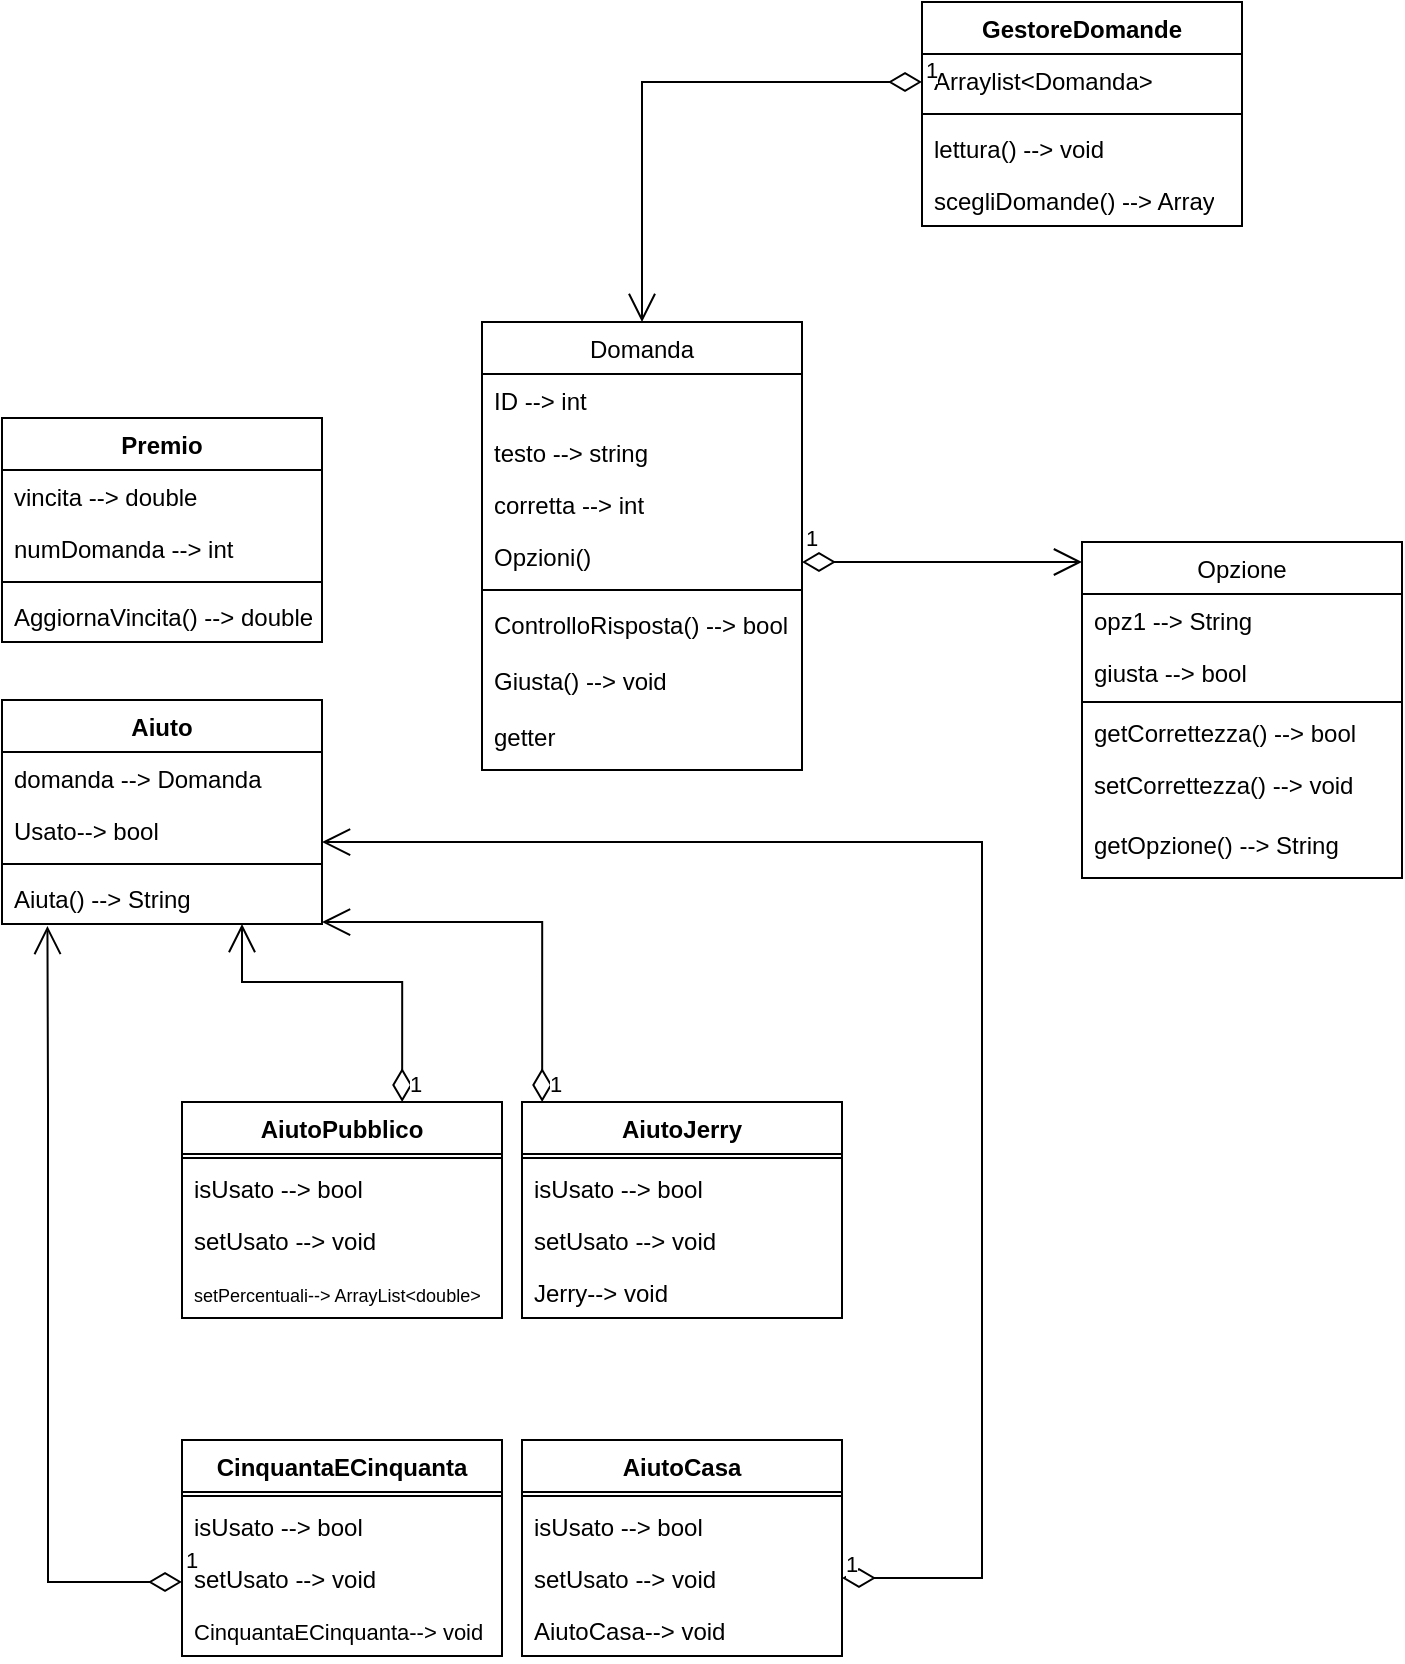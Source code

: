 <mxfile version="21.3.0" type="github">
  <diagram id="C5RBs43oDa-KdzZeNtuy" name="Page-1">
    <mxGraphModel dx="2390" dy="1327" grid="1" gridSize="10" guides="1" tooltips="1" connect="1" arrows="1" fold="1" page="1" pageScale="1" pageWidth="827" pageHeight="1169" math="0" shadow="0">
      <root>
        <mxCell id="WIyWlLk6GJQsqaUBKTNV-0" />
        <mxCell id="WIyWlLk6GJQsqaUBKTNV-1" parent="WIyWlLk6GJQsqaUBKTNV-0" />
        <mxCell id="zkfFHV4jXpPFQw0GAbJ--17" value="Domanda" style="swimlane;fontStyle=0;align=center;verticalAlign=top;childLayout=stackLayout;horizontal=1;startSize=26;horizontalStack=0;resizeParent=1;resizeLast=0;collapsible=1;marginBottom=0;rounded=0;shadow=0;strokeWidth=1;" parent="WIyWlLk6GJQsqaUBKTNV-1" vertex="1">
          <mxGeometry x="270" y="340" width="160" height="224" as="geometry">
            <mxRectangle x="550" y="140" width="160" height="26" as="alternateBounds" />
          </mxGeometry>
        </mxCell>
        <mxCell id="zkfFHV4jXpPFQw0GAbJ--18" value="ID --&gt; int" style="text;align=left;verticalAlign=top;spacingLeft=4;spacingRight=4;overflow=hidden;rotatable=0;points=[[0,0.5],[1,0.5]];portConstraint=eastwest;" parent="zkfFHV4jXpPFQw0GAbJ--17" vertex="1">
          <mxGeometry y="26" width="160" height="26" as="geometry" />
        </mxCell>
        <mxCell id="zkfFHV4jXpPFQw0GAbJ--19" value="testo --&gt; string" style="text;align=left;verticalAlign=top;spacingLeft=4;spacingRight=4;overflow=hidden;rotatable=0;points=[[0,0.5],[1,0.5]];portConstraint=eastwest;rounded=0;shadow=0;html=0;" parent="zkfFHV4jXpPFQw0GAbJ--17" vertex="1">
          <mxGeometry y="52" width="160" height="26" as="geometry" />
        </mxCell>
        <mxCell id="9fCN3s4zMLlLbzTa56p_-2" value="corretta --&gt; int" style="text;align=left;verticalAlign=top;spacingLeft=4;spacingRight=4;overflow=hidden;rotatable=0;points=[[0,0.5],[1,0.5]];portConstraint=eastwest;rounded=0;shadow=0;html=0;" parent="zkfFHV4jXpPFQw0GAbJ--17" vertex="1">
          <mxGeometry y="78" width="160" height="26" as="geometry" />
        </mxCell>
        <mxCell id="zkfFHV4jXpPFQw0GAbJ--20" value="Opzioni()" style="text;align=left;verticalAlign=top;spacingLeft=4;spacingRight=4;overflow=hidden;rotatable=0;points=[[0,0.5],[1,0.5]];portConstraint=eastwest;rounded=0;shadow=0;html=0;" parent="zkfFHV4jXpPFQw0GAbJ--17" vertex="1">
          <mxGeometry y="104" width="160" height="26" as="geometry" />
        </mxCell>
        <mxCell id="zkfFHV4jXpPFQw0GAbJ--23" value="" style="line;html=1;strokeWidth=1;align=left;verticalAlign=middle;spacingTop=-1;spacingLeft=3;spacingRight=3;rotatable=0;labelPosition=right;points=[];portConstraint=eastwest;" parent="zkfFHV4jXpPFQw0GAbJ--17" vertex="1">
          <mxGeometry y="130" width="160" height="8" as="geometry" />
        </mxCell>
        <mxCell id="zkfFHV4jXpPFQw0GAbJ--24" value="ControlloRisposta() --&gt; bool" style="text;align=left;verticalAlign=top;spacingLeft=4;spacingRight=4;overflow=hidden;rotatable=0;points=[[0,0.5],[1,0.5]];portConstraint=eastwest;" parent="zkfFHV4jXpPFQw0GAbJ--17" vertex="1">
          <mxGeometry y="138" width="160" height="28" as="geometry" />
        </mxCell>
        <mxCell id="9fCN3s4zMLlLbzTa56p_-0" value="Giusta() --&gt; void " style="text;align=left;verticalAlign=top;spacingLeft=4;spacingRight=4;overflow=hidden;rotatable=0;points=[[0,0.5],[1,0.5]];portConstraint=eastwest;" parent="zkfFHV4jXpPFQw0GAbJ--17" vertex="1">
          <mxGeometry y="166" width="160" height="28" as="geometry" />
        </mxCell>
        <mxCell id="IM52D3VcYmx-DJAXNfUQ-20" value="getter" style="text;align=left;verticalAlign=top;spacingLeft=4;spacingRight=4;overflow=hidden;rotatable=0;points=[[0,0.5],[1,0.5]];portConstraint=eastwest;" parent="zkfFHV4jXpPFQw0GAbJ--17" vertex="1">
          <mxGeometry y="194" width="160" height="30" as="geometry" />
        </mxCell>
        <mxCell id="IM52D3VcYmx-DJAXNfUQ-2" value="Opzione" style="swimlane;fontStyle=0;align=center;verticalAlign=top;childLayout=stackLayout;horizontal=1;startSize=26;horizontalStack=0;resizeParent=1;resizeLast=0;collapsible=1;marginBottom=0;rounded=0;shadow=0;strokeWidth=1;" parent="WIyWlLk6GJQsqaUBKTNV-1" vertex="1">
          <mxGeometry x="570" y="450" width="160" height="168" as="geometry">
            <mxRectangle x="550" y="140" width="160" height="26" as="alternateBounds" />
          </mxGeometry>
        </mxCell>
        <mxCell id="IM52D3VcYmx-DJAXNfUQ-3" value="opz1 --&gt; String" style="text;align=left;verticalAlign=top;spacingLeft=4;spacingRight=4;overflow=hidden;rotatable=0;points=[[0,0.5],[1,0.5]];portConstraint=eastwest;" parent="IM52D3VcYmx-DJAXNfUQ-2" vertex="1">
          <mxGeometry y="26" width="160" height="26" as="geometry" />
        </mxCell>
        <mxCell id="IM52D3VcYmx-DJAXNfUQ-11" value="giusta --&gt; bool" style="text;align=left;verticalAlign=top;spacingLeft=4;spacingRight=4;overflow=hidden;rotatable=0;points=[[0,0.5],[1,0.5]];portConstraint=eastwest;rounded=0;shadow=0;html=0;" parent="IM52D3VcYmx-DJAXNfUQ-2" vertex="1">
          <mxGeometry y="52" width="160" height="26" as="geometry" />
        </mxCell>
        <mxCell id="IM52D3VcYmx-DJAXNfUQ-6" value="" style="line;html=1;strokeWidth=1;align=left;verticalAlign=middle;spacingTop=-1;spacingLeft=3;spacingRight=3;rotatable=0;labelPosition=right;points=[];portConstraint=eastwest;" parent="IM52D3VcYmx-DJAXNfUQ-2" vertex="1">
          <mxGeometry y="78" width="160" height="4" as="geometry" />
        </mxCell>
        <mxCell id="IM52D3VcYmx-DJAXNfUQ-19" value="getCorrettezza() --&gt; bool" style="text;align=left;verticalAlign=top;spacingLeft=4;spacingRight=4;overflow=hidden;rotatable=0;points=[[0,0.5],[1,0.5]];portConstraint=eastwest;" parent="IM52D3VcYmx-DJAXNfUQ-2" vertex="1">
          <mxGeometry y="82" width="160" height="26" as="geometry" />
        </mxCell>
        <mxCell id="9fCN3s4zMLlLbzTa56p_-1" value="setCorrettezza() --&gt; void" style="text;align=left;verticalAlign=top;spacingLeft=4;spacingRight=4;overflow=hidden;rotatable=0;points=[[0,0.5],[1,0.5]];portConstraint=eastwest;" parent="IM52D3VcYmx-DJAXNfUQ-2" vertex="1">
          <mxGeometry y="108" width="160" height="30" as="geometry" />
        </mxCell>
        <mxCell id="IM52D3VcYmx-DJAXNfUQ-29" value="getOpzione() --&gt; String" style="text;align=left;verticalAlign=top;spacingLeft=4;spacingRight=4;overflow=hidden;rotatable=0;points=[[0,0.5],[1,0.5]];portConstraint=eastwest;" parent="IM52D3VcYmx-DJAXNfUQ-2" vertex="1">
          <mxGeometry y="138" width="160" height="30" as="geometry" />
        </mxCell>
        <mxCell id="IM52D3VcYmx-DJAXNfUQ-14" value="1" style="endArrow=open;html=1;endSize=12;startArrow=diamondThin;startSize=14;startFill=0;edgeStyle=orthogonalEdgeStyle;align=left;verticalAlign=bottom;rounded=0;" parent="WIyWlLk6GJQsqaUBKTNV-1" edge="1">
          <mxGeometry x="-1" y="3" relative="1" as="geometry">
            <mxPoint x="430" y="460" as="sourcePoint" />
            <mxPoint x="570" y="460" as="targetPoint" />
          </mxGeometry>
        </mxCell>
        <mxCell id="IM52D3VcYmx-DJAXNfUQ-15" value="Premio" style="swimlane;fontStyle=1;align=center;verticalAlign=top;childLayout=stackLayout;horizontal=1;startSize=26;horizontalStack=0;resizeParent=1;resizeParentMax=0;resizeLast=0;collapsible=1;marginBottom=0;whiteSpace=wrap;html=1;" parent="WIyWlLk6GJQsqaUBKTNV-1" vertex="1">
          <mxGeometry x="30" y="388" width="160" height="112" as="geometry" />
        </mxCell>
        <mxCell id="IM52D3VcYmx-DJAXNfUQ-16" value="vincita --&amp;gt; double&lt;br&gt;" style="text;strokeColor=none;fillColor=none;align=left;verticalAlign=top;spacingLeft=4;spacingRight=4;overflow=hidden;rotatable=0;points=[[0,0.5],[1,0.5]];portConstraint=eastwest;whiteSpace=wrap;html=1;" parent="IM52D3VcYmx-DJAXNfUQ-15" vertex="1">
          <mxGeometry y="26" width="160" height="26" as="geometry" />
        </mxCell>
        <mxCell id="IM52D3VcYmx-DJAXNfUQ-21" value="numDomanda --&amp;gt; int" style="text;strokeColor=none;fillColor=none;align=left;verticalAlign=top;spacingLeft=4;spacingRight=4;overflow=hidden;rotatable=0;points=[[0,0.5],[1,0.5]];portConstraint=eastwest;whiteSpace=wrap;html=1;" parent="IM52D3VcYmx-DJAXNfUQ-15" vertex="1">
          <mxGeometry y="52" width="160" height="26" as="geometry" />
        </mxCell>
        <mxCell id="IM52D3VcYmx-DJAXNfUQ-17" value="" style="line;strokeWidth=1;fillColor=none;align=left;verticalAlign=middle;spacingTop=-1;spacingLeft=3;spacingRight=3;rotatable=0;labelPosition=right;points=[];portConstraint=eastwest;strokeColor=inherit;" parent="IM52D3VcYmx-DJAXNfUQ-15" vertex="1">
          <mxGeometry y="78" width="160" height="8" as="geometry" />
        </mxCell>
        <mxCell id="IM52D3VcYmx-DJAXNfUQ-18" value="AggiornaVincita() --&amp;gt; double" style="text;strokeColor=none;fillColor=none;align=left;verticalAlign=top;spacingLeft=4;spacingRight=4;overflow=hidden;rotatable=0;points=[[0,0.5],[1,0.5]];portConstraint=eastwest;whiteSpace=wrap;html=1;" parent="IM52D3VcYmx-DJAXNfUQ-15" vertex="1">
          <mxGeometry y="86" width="160" height="26" as="geometry" />
        </mxCell>
        <mxCell id="IM52D3VcYmx-DJAXNfUQ-22" value="Aiuto" style="swimlane;fontStyle=1;align=center;verticalAlign=top;childLayout=stackLayout;horizontal=1;startSize=26;horizontalStack=0;resizeParent=1;resizeParentMax=0;resizeLast=0;collapsible=1;marginBottom=0;whiteSpace=wrap;html=1;" parent="WIyWlLk6GJQsqaUBKTNV-1" vertex="1">
          <mxGeometry x="30" y="529" width="160" height="112" as="geometry" />
        </mxCell>
        <mxCell id="IM52D3VcYmx-DJAXNfUQ-30" value="domanda --&amp;gt; Domanda" style="text;strokeColor=none;fillColor=none;align=left;verticalAlign=top;spacingLeft=4;spacingRight=4;overflow=hidden;rotatable=0;points=[[0,0.5],[1,0.5]];portConstraint=eastwest;whiteSpace=wrap;html=1;" parent="IM52D3VcYmx-DJAXNfUQ-22" vertex="1">
          <mxGeometry y="26" width="160" height="26" as="geometry" />
        </mxCell>
        <mxCell id="DmwqKdvcuHMi_dq0lkdC-0" value="Usato--&amp;gt; bool" style="text;strokeColor=none;fillColor=none;align=left;verticalAlign=top;spacingLeft=4;spacingRight=4;overflow=hidden;rotatable=0;points=[[0,0.5],[1,0.5]];portConstraint=eastwest;whiteSpace=wrap;html=1;" parent="IM52D3VcYmx-DJAXNfUQ-22" vertex="1">
          <mxGeometry y="52" width="160" height="26" as="geometry" />
        </mxCell>
        <mxCell id="IM52D3VcYmx-DJAXNfUQ-24" value="" style="line;strokeWidth=1;fillColor=none;align=left;verticalAlign=middle;spacingTop=-1;spacingLeft=3;spacingRight=3;rotatable=0;labelPosition=right;points=[];portConstraint=eastwest;strokeColor=inherit;" parent="IM52D3VcYmx-DJAXNfUQ-22" vertex="1">
          <mxGeometry y="78" width="160" height="8" as="geometry" />
        </mxCell>
        <mxCell id="IM52D3VcYmx-DJAXNfUQ-25" value="Aiuta() --&amp;gt; String" style="text;strokeColor=none;fillColor=none;align=left;verticalAlign=top;spacingLeft=4;spacingRight=4;overflow=hidden;rotatable=0;points=[[0,0.5],[1,0.5]];portConstraint=eastwest;whiteSpace=wrap;html=1;" parent="IM52D3VcYmx-DJAXNfUQ-22" vertex="1">
          <mxGeometry y="86" width="160" height="26" as="geometry" />
        </mxCell>
        <mxCell id="Q8D5ZRhir4nUea_CEYtx-0" value="GestoreDomande" style="swimlane;fontStyle=1;align=center;verticalAlign=top;childLayout=stackLayout;horizontal=1;startSize=26;horizontalStack=0;resizeParent=1;resizeParentMax=0;resizeLast=0;collapsible=1;marginBottom=0;whiteSpace=wrap;html=1;" parent="WIyWlLk6GJQsqaUBKTNV-1" vertex="1">
          <mxGeometry x="490" y="180" width="160" height="112" as="geometry" />
        </mxCell>
        <mxCell id="Q8D5ZRhir4nUea_CEYtx-2" value="Arraylist&amp;lt;Domanda&amp;gt;" style="text;strokeColor=none;fillColor=none;align=left;verticalAlign=top;spacingLeft=4;spacingRight=4;overflow=hidden;rotatable=0;points=[[0,0.5],[1,0.5]];portConstraint=eastwest;whiteSpace=wrap;html=1;" parent="Q8D5ZRhir4nUea_CEYtx-0" vertex="1">
          <mxGeometry y="26" width="160" height="26" as="geometry" />
        </mxCell>
        <mxCell id="Q8D5ZRhir4nUea_CEYtx-3" value="" style="line;strokeWidth=1;fillColor=none;align=left;verticalAlign=middle;spacingTop=-1;spacingLeft=3;spacingRight=3;rotatable=0;labelPosition=right;points=[];portConstraint=eastwest;strokeColor=inherit;" parent="Q8D5ZRhir4nUea_CEYtx-0" vertex="1">
          <mxGeometry y="52" width="160" height="8" as="geometry" />
        </mxCell>
        <mxCell id="Q8D5ZRhir4nUea_CEYtx-4" value="lettura() --&amp;gt; void" style="text;strokeColor=none;fillColor=none;align=left;verticalAlign=top;spacingLeft=4;spacingRight=4;overflow=hidden;rotatable=0;points=[[0,0.5],[1,0.5]];portConstraint=eastwest;whiteSpace=wrap;html=1;" parent="Q8D5ZRhir4nUea_CEYtx-0" vertex="1">
          <mxGeometry y="60" width="160" height="26" as="geometry" />
        </mxCell>
        <mxCell id="Q8D5ZRhir4nUea_CEYtx-6" value="scegliDomande() --&amp;gt; Array" style="text;strokeColor=none;fillColor=none;align=left;verticalAlign=top;spacingLeft=4;spacingRight=4;overflow=hidden;rotatable=0;points=[[0,0.5],[1,0.5]];portConstraint=eastwest;whiteSpace=wrap;html=1;" parent="Q8D5ZRhir4nUea_CEYtx-0" vertex="1">
          <mxGeometry y="86" width="160" height="26" as="geometry" />
        </mxCell>
        <mxCell id="Q8D5ZRhir4nUea_CEYtx-7" value="1" style="endArrow=open;html=1;endSize=12;startArrow=diamondThin;startSize=14;startFill=0;edgeStyle=orthogonalEdgeStyle;align=left;verticalAlign=bottom;rounded=0;entryX=0.5;entryY=0;entryDx=0;entryDy=0;" parent="WIyWlLk6GJQsqaUBKTNV-1" target="zkfFHV4jXpPFQw0GAbJ--17" edge="1">
          <mxGeometry x="-1" y="3" relative="1" as="geometry">
            <mxPoint x="490" y="220" as="sourcePoint" />
            <mxPoint x="580" y="470" as="targetPoint" />
            <Array as="points">
              <mxPoint x="350" y="220" />
            </Array>
          </mxGeometry>
        </mxCell>
        <mxCell id="DmwqKdvcuHMi_dq0lkdC-10" value="AiutoJerry" style="swimlane;fontStyle=1;align=center;verticalAlign=top;childLayout=stackLayout;horizontal=1;startSize=26;horizontalStack=0;resizeParent=1;resizeParentMax=0;resizeLast=0;collapsible=1;marginBottom=0;whiteSpace=wrap;html=1;" parent="WIyWlLk6GJQsqaUBKTNV-1" vertex="1">
          <mxGeometry x="290" y="730" width="160" height="108" as="geometry" />
        </mxCell>
        <mxCell id="DmwqKdvcuHMi_dq0lkdC-12" value="" style="line;strokeWidth=1;fillColor=none;align=left;verticalAlign=middle;spacingTop=-1;spacingLeft=3;spacingRight=3;rotatable=0;labelPosition=right;points=[];portConstraint=eastwest;strokeColor=inherit;" parent="DmwqKdvcuHMi_dq0lkdC-10" vertex="1">
          <mxGeometry y="26" width="160" height="4" as="geometry" />
        </mxCell>
        <mxCell id="DmwqKdvcuHMi_dq0lkdC-13" value="isUsato --&amp;gt; bool" style="text;strokeColor=none;fillColor=none;align=left;verticalAlign=top;spacingLeft=4;spacingRight=4;overflow=hidden;rotatable=0;points=[[0,0.5],[1,0.5]];portConstraint=eastwest;whiteSpace=wrap;html=1;" parent="DmwqKdvcuHMi_dq0lkdC-10" vertex="1">
          <mxGeometry y="30" width="160" height="26" as="geometry" />
        </mxCell>
        <mxCell id="DmwqKdvcuHMi_dq0lkdC-14" value="setUsato --&amp;gt; void" style="text;strokeColor=none;fillColor=none;align=left;verticalAlign=top;spacingLeft=4;spacingRight=4;overflow=hidden;rotatable=0;points=[[0,0.5],[1,0.5]];portConstraint=eastwest;whiteSpace=wrap;html=1;" parent="DmwqKdvcuHMi_dq0lkdC-10" vertex="1">
          <mxGeometry y="56" width="160" height="26" as="geometry" />
        </mxCell>
        <mxCell id="DmwqKdvcuHMi_dq0lkdC-15" value="Jerry--&amp;gt; void" style="text;strokeColor=none;fillColor=none;align=left;verticalAlign=top;spacingLeft=4;spacingRight=4;overflow=hidden;rotatable=0;points=[[0,0.5],[1,0.5]];portConstraint=eastwest;whiteSpace=wrap;html=1;" parent="DmwqKdvcuHMi_dq0lkdC-10" vertex="1">
          <mxGeometry y="82" width="160" height="26" as="geometry" />
        </mxCell>
        <mxCell id="DmwqKdvcuHMi_dq0lkdC-16" value="CinquantaECinquanta" style="swimlane;fontStyle=1;align=center;verticalAlign=top;childLayout=stackLayout;horizontal=1;startSize=26;horizontalStack=0;resizeParent=1;resizeParentMax=0;resizeLast=0;collapsible=1;marginBottom=0;whiteSpace=wrap;html=1;" parent="WIyWlLk6GJQsqaUBKTNV-1" vertex="1">
          <mxGeometry x="120" y="899" width="160" height="108" as="geometry" />
        </mxCell>
        <mxCell id="DmwqKdvcuHMi_dq0lkdC-17" value="" style="line;strokeWidth=1;fillColor=none;align=left;verticalAlign=middle;spacingTop=-1;spacingLeft=3;spacingRight=3;rotatable=0;labelPosition=right;points=[];portConstraint=eastwest;strokeColor=inherit;" parent="DmwqKdvcuHMi_dq0lkdC-16" vertex="1">
          <mxGeometry y="26" width="160" height="4" as="geometry" />
        </mxCell>
        <mxCell id="DmwqKdvcuHMi_dq0lkdC-18" value="isUsato --&amp;gt; bool" style="text;strokeColor=none;fillColor=none;align=left;verticalAlign=top;spacingLeft=4;spacingRight=4;overflow=hidden;rotatable=0;points=[[0,0.5],[1,0.5]];portConstraint=eastwest;whiteSpace=wrap;html=1;" parent="DmwqKdvcuHMi_dq0lkdC-16" vertex="1">
          <mxGeometry y="30" width="160" height="26" as="geometry" />
        </mxCell>
        <mxCell id="DmwqKdvcuHMi_dq0lkdC-19" value="setUsato --&amp;gt; void" style="text;strokeColor=none;fillColor=none;align=left;verticalAlign=top;spacingLeft=4;spacingRight=4;overflow=hidden;rotatable=0;points=[[0,0.5],[1,0.5]];portConstraint=eastwest;whiteSpace=wrap;html=1;" parent="DmwqKdvcuHMi_dq0lkdC-16" vertex="1">
          <mxGeometry y="56" width="160" height="26" as="geometry" />
        </mxCell>
        <mxCell id="DmwqKdvcuHMi_dq0lkdC-20" value="&lt;font style=&quot;font-size: 11px;&quot;&gt;CinquantaECinquanta--&amp;gt; void&lt;/font&gt;" style="text;strokeColor=none;fillColor=none;align=left;verticalAlign=top;spacingLeft=4;spacingRight=4;overflow=hidden;rotatable=0;points=[[0,0.5],[1,0.5]];portConstraint=eastwest;whiteSpace=wrap;html=1;" parent="DmwqKdvcuHMi_dq0lkdC-16" vertex="1">
          <mxGeometry y="82" width="160" height="26" as="geometry" />
        </mxCell>
        <mxCell id="DmwqKdvcuHMi_dq0lkdC-21" value="AiutoCasa" style="swimlane;fontStyle=1;align=center;verticalAlign=top;childLayout=stackLayout;horizontal=1;startSize=26;horizontalStack=0;resizeParent=1;resizeParentMax=0;resizeLast=0;collapsible=1;marginBottom=0;whiteSpace=wrap;html=1;" parent="WIyWlLk6GJQsqaUBKTNV-1" vertex="1">
          <mxGeometry x="290" y="899" width="160" height="108" as="geometry" />
        </mxCell>
        <mxCell id="DmwqKdvcuHMi_dq0lkdC-22" value="" style="line;strokeWidth=1;fillColor=none;align=left;verticalAlign=middle;spacingTop=-1;spacingLeft=3;spacingRight=3;rotatable=0;labelPosition=right;points=[];portConstraint=eastwest;strokeColor=inherit;" parent="DmwqKdvcuHMi_dq0lkdC-21" vertex="1">
          <mxGeometry y="26" width="160" height="4" as="geometry" />
        </mxCell>
        <mxCell id="DmwqKdvcuHMi_dq0lkdC-23" value="isUsato --&amp;gt; bool" style="text;strokeColor=none;fillColor=none;align=left;verticalAlign=top;spacingLeft=4;spacingRight=4;overflow=hidden;rotatable=0;points=[[0,0.5],[1,0.5]];portConstraint=eastwest;whiteSpace=wrap;html=1;" parent="DmwqKdvcuHMi_dq0lkdC-21" vertex="1">
          <mxGeometry y="30" width="160" height="26" as="geometry" />
        </mxCell>
        <mxCell id="DmwqKdvcuHMi_dq0lkdC-24" value="setUsato --&amp;gt; void" style="text;strokeColor=none;fillColor=none;align=left;verticalAlign=top;spacingLeft=4;spacingRight=4;overflow=hidden;rotatable=0;points=[[0,0.5],[1,0.5]];portConstraint=eastwest;whiteSpace=wrap;html=1;" parent="DmwqKdvcuHMi_dq0lkdC-21" vertex="1">
          <mxGeometry y="56" width="160" height="26" as="geometry" />
        </mxCell>
        <mxCell id="DmwqKdvcuHMi_dq0lkdC-25" value="&lt;font style=&quot;font-size: 12px;&quot;&gt;AiutoCasa--&amp;gt; void&lt;/font&gt;" style="text;strokeColor=none;fillColor=none;align=left;verticalAlign=top;spacingLeft=4;spacingRight=4;overflow=hidden;rotatable=0;points=[[0,0.5],[1,0.5]];portConstraint=eastwest;whiteSpace=wrap;html=1;" parent="DmwqKdvcuHMi_dq0lkdC-21" vertex="1">
          <mxGeometry y="82" width="160" height="26" as="geometry" />
        </mxCell>
        <mxCell id="DmwqKdvcuHMi_dq0lkdC-26" value="AiutoPubblico" style="swimlane;fontStyle=1;align=center;verticalAlign=top;childLayout=stackLayout;horizontal=1;startSize=26;horizontalStack=0;resizeParent=1;resizeParentMax=0;resizeLast=0;collapsible=1;marginBottom=0;whiteSpace=wrap;html=1;" parent="WIyWlLk6GJQsqaUBKTNV-1" vertex="1">
          <mxGeometry x="120" y="730" width="160" height="108" as="geometry" />
        </mxCell>
        <mxCell id="DmwqKdvcuHMi_dq0lkdC-27" value="" style="line;strokeWidth=1;fillColor=none;align=left;verticalAlign=middle;spacingTop=-1;spacingLeft=3;spacingRight=3;rotatable=0;labelPosition=right;points=[];portConstraint=eastwest;strokeColor=inherit;" parent="DmwqKdvcuHMi_dq0lkdC-26" vertex="1">
          <mxGeometry y="26" width="160" height="4" as="geometry" />
        </mxCell>
        <mxCell id="DmwqKdvcuHMi_dq0lkdC-28" value="isUsato --&amp;gt; bool" style="text;strokeColor=none;fillColor=none;align=left;verticalAlign=top;spacingLeft=4;spacingRight=4;overflow=hidden;rotatable=0;points=[[0,0.5],[1,0.5]];portConstraint=eastwest;whiteSpace=wrap;html=1;" parent="DmwqKdvcuHMi_dq0lkdC-26" vertex="1">
          <mxGeometry y="30" width="160" height="26" as="geometry" />
        </mxCell>
        <mxCell id="DmwqKdvcuHMi_dq0lkdC-29" value="setUsato --&amp;gt; void" style="text;strokeColor=none;fillColor=none;align=left;verticalAlign=top;spacingLeft=4;spacingRight=4;overflow=hidden;rotatable=0;points=[[0,0.5],[1,0.5]];portConstraint=eastwest;whiteSpace=wrap;html=1;" parent="DmwqKdvcuHMi_dq0lkdC-26" vertex="1">
          <mxGeometry y="56" width="160" height="26" as="geometry" />
        </mxCell>
        <mxCell id="DmwqKdvcuHMi_dq0lkdC-30" value="&lt;font style=&quot;font-size: 9px;&quot;&gt;setPercentuali--&amp;gt; ArrayList&amp;lt;double&amp;gt;&lt;/font&gt;" style="text;strokeColor=none;fillColor=none;align=left;verticalAlign=top;spacingLeft=4;spacingRight=4;overflow=hidden;rotatable=0;points=[[0,0.5],[1,0.5]];portConstraint=eastwest;whiteSpace=wrap;html=1;" parent="DmwqKdvcuHMi_dq0lkdC-26" vertex="1">
          <mxGeometry y="82" width="160" height="26" as="geometry" />
        </mxCell>
        <mxCell id="DmwqKdvcuHMi_dq0lkdC-31" value="1" style="endArrow=open;html=1;endSize=12;startArrow=diamondThin;startSize=14;startFill=0;edgeStyle=orthogonalEdgeStyle;align=left;verticalAlign=bottom;rounded=0;exitX=0.063;exitY=0;exitDx=0;exitDy=0;exitPerimeter=0;" parent="WIyWlLk6GJQsqaUBKTNV-1" source="DmwqKdvcuHMi_dq0lkdC-10" edge="1">
          <mxGeometry x="-1" y="-2" relative="1" as="geometry">
            <mxPoint x="300" y="720" as="sourcePoint" />
            <mxPoint x="190" y="640.03" as="targetPoint" />
            <Array as="points">
              <mxPoint x="300" y="640" />
            </Array>
            <mxPoint as="offset" />
          </mxGeometry>
        </mxCell>
        <mxCell id="DmwqKdvcuHMi_dq0lkdC-32" value="1" style="endArrow=open;html=1;endSize=12;startArrow=diamondThin;startSize=14;startFill=0;edgeStyle=orthogonalEdgeStyle;align=left;verticalAlign=bottom;rounded=0;exitX=0.688;exitY=0;exitDx=0;exitDy=0;exitPerimeter=0;" parent="WIyWlLk6GJQsqaUBKTNV-1" source="DmwqKdvcuHMi_dq0lkdC-26" target="IM52D3VcYmx-DJAXNfUQ-25" edge="1">
          <mxGeometry x="-1" y="-2" relative="1" as="geometry">
            <mxPoint x="210" y="730" as="sourcePoint" />
            <mxPoint x="200" y="650.03" as="targetPoint" />
            <Array as="points">
              <mxPoint x="230" y="670" />
              <mxPoint x="150" y="670" />
            </Array>
            <mxPoint as="offset" />
          </mxGeometry>
        </mxCell>
        <mxCell id="DmwqKdvcuHMi_dq0lkdC-33" value="1" style="endArrow=open;html=1;endSize=12;startArrow=diamondThin;startSize=14;startFill=0;edgeStyle=orthogonalEdgeStyle;align=left;verticalAlign=bottom;rounded=0;entryX=0.142;entryY=1.037;entryDx=0;entryDy=0;entryPerimeter=0;" parent="WIyWlLk6GJQsqaUBKTNV-1" edge="1" target="IM52D3VcYmx-DJAXNfUQ-25">
          <mxGeometry x="-1" y="-2" relative="1" as="geometry">
            <mxPoint x="120" y="970" as="sourcePoint" />
            <mxPoint x="56" y="650" as="targetPoint" />
            <Array as="points">
              <mxPoint x="53" y="970" />
              <mxPoint x="53" y="731" />
              <mxPoint x="53" y="731" />
            </Array>
            <mxPoint as="offset" />
          </mxGeometry>
        </mxCell>
        <mxCell id="DmwqKdvcuHMi_dq0lkdC-34" value="1" style="endArrow=open;html=1;endSize=12;startArrow=diamondThin;startSize=14;startFill=0;edgeStyle=orthogonalEdgeStyle;align=left;verticalAlign=bottom;rounded=0;exitX=1;exitY=0.5;exitDx=0;exitDy=0;" parent="WIyWlLk6GJQsqaUBKTNV-1" source="DmwqKdvcuHMi_dq0lkdC-24" edge="1">
          <mxGeometry x="-1" y="-2" relative="1" as="geometry">
            <mxPoint x="450" y="712" as="sourcePoint" />
            <mxPoint x="190" y="600.03" as="targetPoint" />
            <Array as="points">
              <mxPoint x="520" y="968" />
              <mxPoint x="520" y="600" />
            </Array>
            <mxPoint as="offset" />
          </mxGeometry>
        </mxCell>
      </root>
    </mxGraphModel>
  </diagram>
</mxfile>
